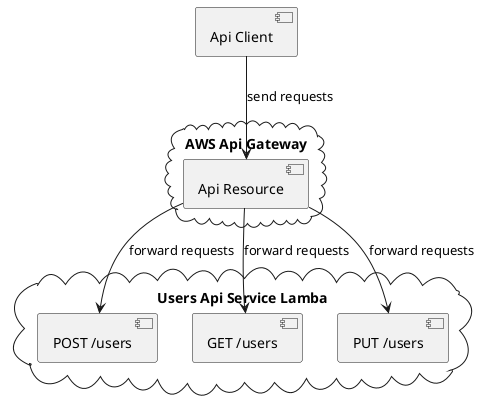 @startuml
cloud "AWS Api Gateway" {
  [Api Resource]
}

cloud "Users Api Service Lamba" {
	[POST /users]
	[GET /users]
	[PUT /users]
}

[Api Client] --> [Api Resource]: send requests
[Api Resource] --> [POST /users]: forward requests
[Api Resource] --> [GET /users]: forward requests
[Api Resource] --> [PUT /users]: forward requests

@enduml